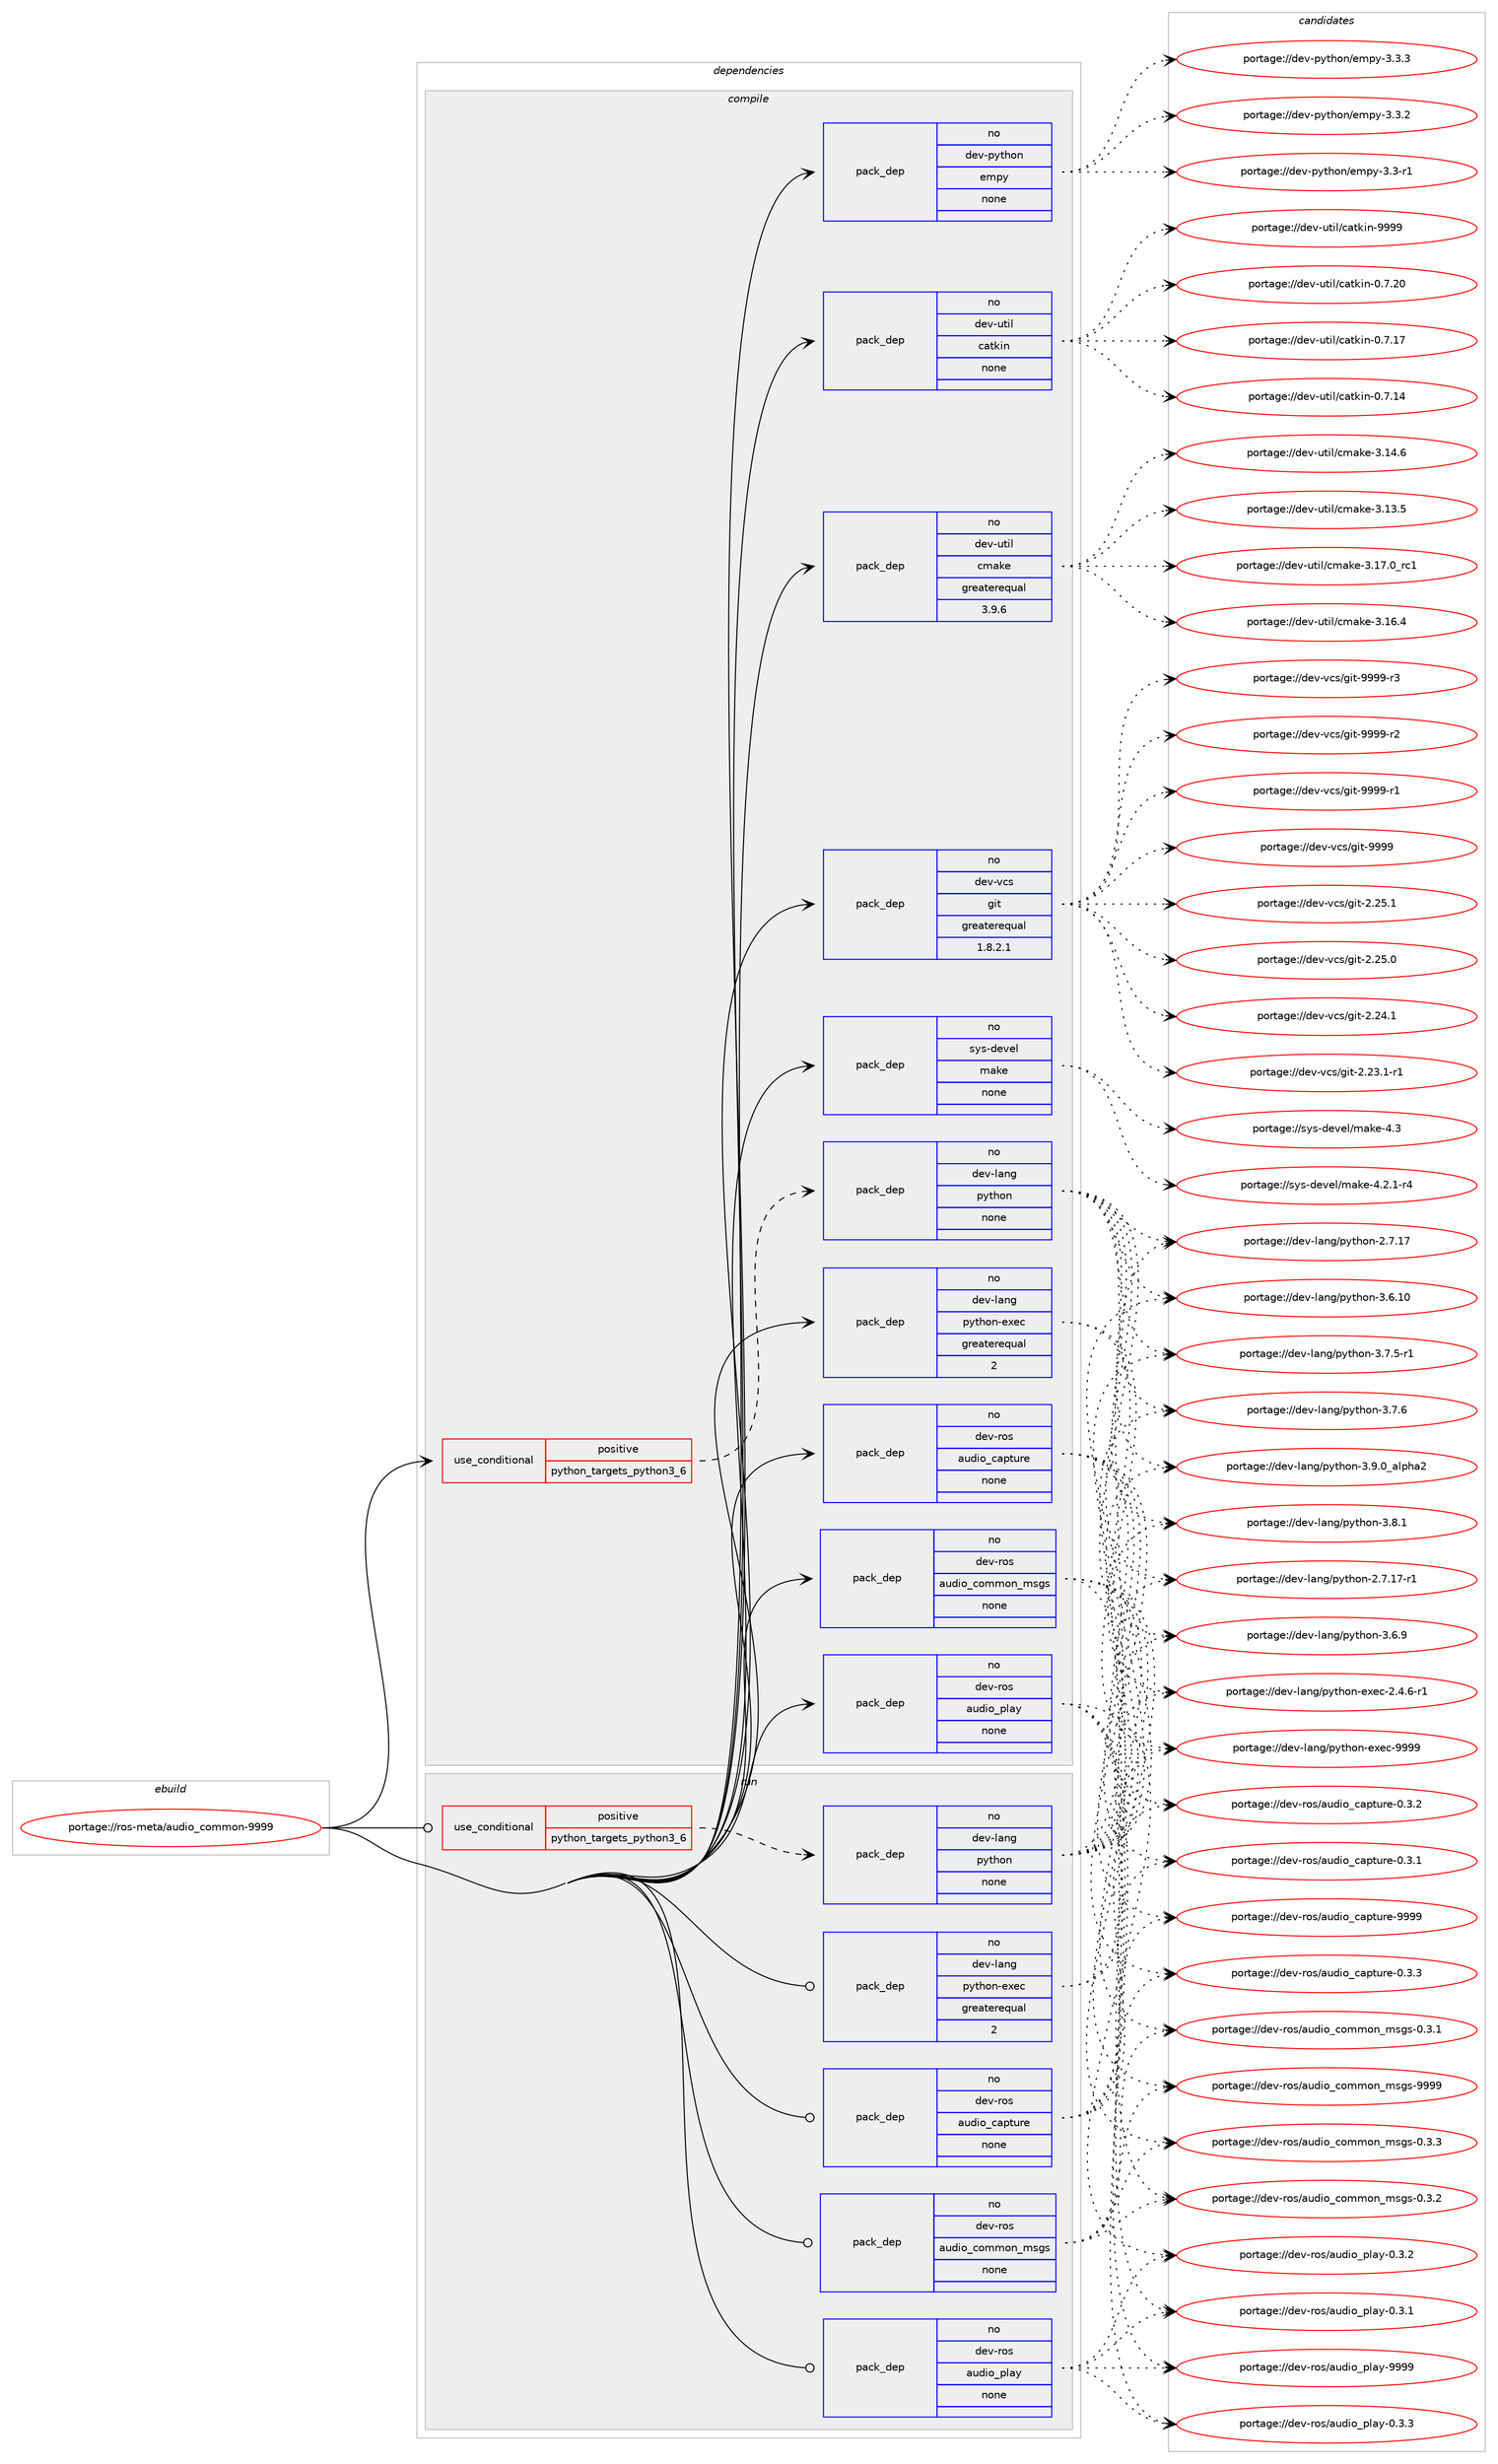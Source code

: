 digraph prolog {

# *************
# Graph options
# *************

newrank=true;
concentrate=true;
compound=true;
graph [rankdir=LR,fontname=Helvetica,fontsize=10,ranksep=1.5];#, ranksep=2.5, nodesep=0.2];
edge  [arrowhead=vee];
node  [fontname=Helvetica,fontsize=10];

# **********
# The ebuild
# **********

subgraph cluster_leftcol {
color=gray;
rank=same;
label=<<i>ebuild</i>>;
id [label="portage://ros-meta/audio_common-9999", color=red, width=4, href="../ros-meta/audio_common-9999.svg"];
}

# ****************
# The dependencies
# ****************

subgraph cluster_midcol {
color=gray;
label=<<i>dependencies</i>>;
subgraph cluster_compile {
fillcolor="#eeeeee";
style=filled;
label=<<i>compile</i>>;
subgraph cond20579 {
dependency104976 [label=<<TABLE BORDER="0" CELLBORDER="1" CELLSPACING="0" CELLPADDING="4"><TR><TD ROWSPAN="3" CELLPADDING="10">use_conditional</TD></TR><TR><TD>positive</TD></TR><TR><TD>python_targets_python3_6</TD></TR></TABLE>>, shape=none, color=red];
subgraph pack82631 {
dependency104977 [label=<<TABLE BORDER="0" CELLBORDER="1" CELLSPACING="0" CELLPADDING="4" WIDTH="220"><TR><TD ROWSPAN="6" CELLPADDING="30">pack_dep</TD></TR><TR><TD WIDTH="110">no</TD></TR><TR><TD>dev-lang</TD></TR><TR><TD>python</TD></TR><TR><TD>none</TD></TR><TR><TD></TD></TR></TABLE>>, shape=none, color=blue];
}
dependency104976:e -> dependency104977:w [weight=20,style="dashed",arrowhead="vee"];
}
id:e -> dependency104976:w [weight=20,style="solid",arrowhead="vee"];
subgraph pack82632 {
dependency104978 [label=<<TABLE BORDER="0" CELLBORDER="1" CELLSPACING="0" CELLPADDING="4" WIDTH="220"><TR><TD ROWSPAN="6" CELLPADDING="30">pack_dep</TD></TR><TR><TD WIDTH="110">no</TD></TR><TR><TD>dev-lang</TD></TR><TR><TD>python-exec</TD></TR><TR><TD>greaterequal</TD></TR><TR><TD>2</TD></TR></TABLE>>, shape=none, color=blue];
}
id:e -> dependency104978:w [weight=20,style="solid",arrowhead="vee"];
subgraph pack82633 {
dependency104979 [label=<<TABLE BORDER="0" CELLBORDER="1" CELLSPACING="0" CELLPADDING="4" WIDTH="220"><TR><TD ROWSPAN="6" CELLPADDING="30">pack_dep</TD></TR><TR><TD WIDTH="110">no</TD></TR><TR><TD>dev-python</TD></TR><TR><TD>empy</TD></TR><TR><TD>none</TD></TR><TR><TD></TD></TR></TABLE>>, shape=none, color=blue];
}
id:e -> dependency104979:w [weight=20,style="solid",arrowhead="vee"];
subgraph pack82634 {
dependency104980 [label=<<TABLE BORDER="0" CELLBORDER="1" CELLSPACING="0" CELLPADDING="4" WIDTH="220"><TR><TD ROWSPAN="6" CELLPADDING="30">pack_dep</TD></TR><TR><TD WIDTH="110">no</TD></TR><TR><TD>dev-ros</TD></TR><TR><TD>audio_capture</TD></TR><TR><TD>none</TD></TR><TR><TD></TD></TR></TABLE>>, shape=none, color=blue];
}
id:e -> dependency104980:w [weight=20,style="solid",arrowhead="vee"];
subgraph pack82635 {
dependency104981 [label=<<TABLE BORDER="0" CELLBORDER="1" CELLSPACING="0" CELLPADDING="4" WIDTH="220"><TR><TD ROWSPAN="6" CELLPADDING="30">pack_dep</TD></TR><TR><TD WIDTH="110">no</TD></TR><TR><TD>dev-ros</TD></TR><TR><TD>audio_common_msgs</TD></TR><TR><TD>none</TD></TR><TR><TD></TD></TR></TABLE>>, shape=none, color=blue];
}
id:e -> dependency104981:w [weight=20,style="solid",arrowhead="vee"];
subgraph pack82636 {
dependency104982 [label=<<TABLE BORDER="0" CELLBORDER="1" CELLSPACING="0" CELLPADDING="4" WIDTH="220"><TR><TD ROWSPAN="6" CELLPADDING="30">pack_dep</TD></TR><TR><TD WIDTH="110">no</TD></TR><TR><TD>dev-ros</TD></TR><TR><TD>audio_play</TD></TR><TR><TD>none</TD></TR><TR><TD></TD></TR></TABLE>>, shape=none, color=blue];
}
id:e -> dependency104982:w [weight=20,style="solid",arrowhead="vee"];
subgraph pack82637 {
dependency104983 [label=<<TABLE BORDER="0" CELLBORDER="1" CELLSPACING="0" CELLPADDING="4" WIDTH="220"><TR><TD ROWSPAN="6" CELLPADDING="30">pack_dep</TD></TR><TR><TD WIDTH="110">no</TD></TR><TR><TD>dev-util</TD></TR><TR><TD>catkin</TD></TR><TR><TD>none</TD></TR><TR><TD></TD></TR></TABLE>>, shape=none, color=blue];
}
id:e -> dependency104983:w [weight=20,style="solid",arrowhead="vee"];
subgraph pack82638 {
dependency104984 [label=<<TABLE BORDER="0" CELLBORDER="1" CELLSPACING="0" CELLPADDING="4" WIDTH="220"><TR><TD ROWSPAN="6" CELLPADDING="30">pack_dep</TD></TR><TR><TD WIDTH="110">no</TD></TR><TR><TD>dev-util</TD></TR><TR><TD>cmake</TD></TR><TR><TD>greaterequal</TD></TR><TR><TD>3.9.6</TD></TR></TABLE>>, shape=none, color=blue];
}
id:e -> dependency104984:w [weight=20,style="solid",arrowhead="vee"];
subgraph pack82639 {
dependency104985 [label=<<TABLE BORDER="0" CELLBORDER="1" CELLSPACING="0" CELLPADDING="4" WIDTH="220"><TR><TD ROWSPAN="6" CELLPADDING="30">pack_dep</TD></TR><TR><TD WIDTH="110">no</TD></TR><TR><TD>dev-vcs</TD></TR><TR><TD>git</TD></TR><TR><TD>greaterequal</TD></TR><TR><TD>1.8.2.1</TD></TR></TABLE>>, shape=none, color=blue];
}
id:e -> dependency104985:w [weight=20,style="solid",arrowhead="vee"];
subgraph pack82640 {
dependency104986 [label=<<TABLE BORDER="0" CELLBORDER="1" CELLSPACING="0" CELLPADDING="4" WIDTH="220"><TR><TD ROWSPAN="6" CELLPADDING="30">pack_dep</TD></TR><TR><TD WIDTH="110">no</TD></TR><TR><TD>sys-devel</TD></TR><TR><TD>make</TD></TR><TR><TD>none</TD></TR><TR><TD></TD></TR></TABLE>>, shape=none, color=blue];
}
id:e -> dependency104986:w [weight=20,style="solid",arrowhead="vee"];
}
subgraph cluster_compileandrun {
fillcolor="#eeeeee";
style=filled;
label=<<i>compile and run</i>>;
}
subgraph cluster_run {
fillcolor="#eeeeee";
style=filled;
label=<<i>run</i>>;
subgraph cond20580 {
dependency104987 [label=<<TABLE BORDER="0" CELLBORDER="1" CELLSPACING="0" CELLPADDING="4"><TR><TD ROWSPAN="3" CELLPADDING="10">use_conditional</TD></TR><TR><TD>positive</TD></TR><TR><TD>python_targets_python3_6</TD></TR></TABLE>>, shape=none, color=red];
subgraph pack82641 {
dependency104988 [label=<<TABLE BORDER="0" CELLBORDER="1" CELLSPACING="0" CELLPADDING="4" WIDTH="220"><TR><TD ROWSPAN="6" CELLPADDING="30">pack_dep</TD></TR><TR><TD WIDTH="110">no</TD></TR><TR><TD>dev-lang</TD></TR><TR><TD>python</TD></TR><TR><TD>none</TD></TR><TR><TD></TD></TR></TABLE>>, shape=none, color=blue];
}
dependency104987:e -> dependency104988:w [weight=20,style="dashed",arrowhead="vee"];
}
id:e -> dependency104987:w [weight=20,style="solid",arrowhead="odot"];
subgraph pack82642 {
dependency104989 [label=<<TABLE BORDER="0" CELLBORDER="1" CELLSPACING="0" CELLPADDING="4" WIDTH="220"><TR><TD ROWSPAN="6" CELLPADDING="30">pack_dep</TD></TR><TR><TD WIDTH="110">no</TD></TR><TR><TD>dev-lang</TD></TR><TR><TD>python-exec</TD></TR><TR><TD>greaterequal</TD></TR><TR><TD>2</TD></TR></TABLE>>, shape=none, color=blue];
}
id:e -> dependency104989:w [weight=20,style="solid",arrowhead="odot"];
subgraph pack82643 {
dependency104990 [label=<<TABLE BORDER="0" CELLBORDER="1" CELLSPACING="0" CELLPADDING="4" WIDTH="220"><TR><TD ROWSPAN="6" CELLPADDING="30">pack_dep</TD></TR><TR><TD WIDTH="110">no</TD></TR><TR><TD>dev-ros</TD></TR><TR><TD>audio_capture</TD></TR><TR><TD>none</TD></TR><TR><TD></TD></TR></TABLE>>, shape=none, color=blue];
}
id:e -> dependency104990:w [weight=20,style="solid",arrowhead="odot"];
subgraph pack82644 {
dependency104991 [label=<<TABLE BORDER="0" CELLBORDER="1" CELLSPACING="0" CELLPADDING="4" WIDTH="220"><TR><TD ROWSPAN="6" CELLPADDING="30">pack_dep</TD></TR><TR><TD WIDTH="110">no</TD></TR><TR><TD>dev-ros</TD></TR><TR><TD>audio_common_msgs</TD></TR><TR><TD>none</TD></TR><TR><TD></TD></TR></TABLE>>, shape=none, color=blue];
}
id:e -> dependency104991:w [weight=20,style="solid",arrowhead="odot"];
subgraph pack82645 {
dependency104992 [label=<<TABLE BORDER="0" CELLBORDER="1" CELLSPACING="0" CELLPADDING="4" WIDTH="220"><TR><TD ROWSPAN="6" CELLPADDING="30">pack_dep</TD></TR><TR><TD WIDTH="110">no</TD></TR><TR><TD>dev-ros</TD></TR><TR><TD>audio_play</TD></TR><TR><TD>none</TD></TR><TR><TD></TD></TR></TABLE>>, shape=none, color=blue];
}
id:e -> dependency104992:w [weight=20,style="solid",arrowhead="odot"];
}
}

# **************
# The candidates
# **************

subgraph cluster_choices {
rank=same;
color=gray;
label=<<i>candidates</i>>;

subgraph choice82631 {
color=black;
nodesep=1;
choice10010111845108971101034711212111610411111045514657464895971081121049750 [label="portage://dev-lang/python-3.9.0_alpha2", color=red, width=4,href="../dev-lang/python-3.9.0_alpha2.svg"];
choice100101118451089711010347112121116104111110455146564649 [label="portage://dev-lang/python-3.8.1", color=red, width=4,href="../dev-lang/python-3.8.1.svg"];
choice100101118451089711010347112121116104111110455146554654 [label="portage://dev-lang/python-3.7.6", color=red, width=4,href="../dev-lang/python-3.7.6.svg"];
choice1001011184510897110103471121211161041111104551465546534511449 [label="portage://dev-lang/python-3.7.5-r1", color=red, width=4,href="../dev-lang/python-3.7.5-r1.svg"];
choice100101118451089711010347112121116104111110455146544657 [label="portage://dev-lang/python-3.6.9", color=red, width=4,href="../dev-lang/python-3.6.9.svg"];
choice10010111845108971101034711212111610411111045514654464948 [label="portage://dev-lang/python-3.6.10", color=red, width=4,href="../dev-lang/python-3.6.10.svg"];
choice100101118451089711010347112121116104111110455046554649554511449 [label="portage://dev-lang/python-2.7.17-r1", color=red, width=4,href="../dev-lang/python-2.7.17-r1.svg"];
choice10010111845108971101034711212111610411111045504655464955 [label="portage://dev-lang/python-2.7.17", color=red, width=4,href="../dev-lang/python-2.7.17.svg"];
dependency104977:e -> choice10010111845108971101034711212111610411111045514657464895971081121049750:w [style=dotted,weight="100"];
dependency104977:e -> choice100101118451089711010347112121116104111110455146564649:w [style=dotted,weight="100"];
dependency104977:e -> choice100101118451089711010347112121116104111110455146554654:w [style=dotted,weight="100"];
dependency104977:e -> choice1001011184510897110103471121211161041111104551465546534511449:w [style=dotted,weight="100"];
dependency104977:e -> choice100101118451089711010347112121116104111110455146544657:w [style=dotted,weight="100"];
dependency104977:e -> choice10010111845108971101034711212111610411111045514654464948:w [style=dotted,weight="100"];
dependency104977:e -> choice100101118451089711010347112121116104111110455046554649554511449:w [style=dotted,weight="100"];
dependency104977:e -> choice10010111845108971101034711212111610411111045504655464955:w [style=dotted,weight="100"];
}
subgraph choice82632 {
color=black;
nodesep=1;
choice10010111845108971101034711212111610411111045101120101994557575757 [label="portage://dev-lang/python-exec-9999", color=red, width=4,href="../dev-lang/python-exec-9999.svg"];
choice10010111845108971101034711212111610411111045101120101994550465246544511449 [label="portage://dev-lang/python-exec-2.4.6-r1", color=red, width=4,href="../dev-lang/python-exec-2.4.6-r1.svg"];
dependency104978:e -> choice10010111845108971101034711212111610411111045101120101994557575757:w [style=dotted,weight="100"];
dependency104978:e -> choice10010111845108971101034711212111610411111045101120101994550465246544511449:w [style=dotted,weight="100"];
}
subgraph choice82633 {
color=black;
nodesep=1;
choice1001011184511212111610411111047101109112121455146514651 [label="portage://dev-python/empy-3.3.3", color=red, width=4,href="../dev-python/empy-3.3.3.svg"];
choice1001011184511212111610411111047101109112121455146514650 [label="portage://dev-python/empy-3.3.2", color=red, width=4,href="../dev-python/empy-3.3.2.svg"];
choice1001011184511212111610411111047101109112121455146514511449 [label="portage://dev-python/empy-3.3-r1", color=red, width=4,href="../dev-python/empy-3.3-r1.svg"];
dependency104979:e -> choice1001011184511212111610411111047101109112121455146514651:w [style=dotted,weight="100"];
dependency104979:e -> choice1001011184511212111610411111047101109112121455146514650:w [style=dotted,weight="100"];
dependency104979:e -> choice1001011184511212111610411111047101109112121455146514511449:w [style=dotted,weight="100"];
}
subgraph choice82634 {
color=black;
nodesep=1;
choice1001011184511411111547971171001051119599971121161171141014557575757 [label="portage://dev-ros/audio_capture-9999", color=red, width=4,href="../dev-ros/audio_capture-9999.svg"];
choice100101118451141111154797117100105111959997112116117114101454846514651 [label="portage://dev-ros/audio_capture-0.3.3", color=red, width=4,href="../dev-ros/audio_capture-0.3.3.svg"];
choice100101118451141111154797117100105111959997112116117114101454846514650 [label="portage://dev-ros/audio_capture-0.3.2", color=red, width=4,href="../dev-ros/audio_capture-0.3.2.svg"];
choice100101118451141111154797117100105111959997112116117114101454846514649 [label="portage://dev-ros/audio_capture-0.3.1", color=red, width=4,href="../dev-ros/audio_capture-0.3.1.svg"];
dependency104980:e -> choice1001011184511411111547971171001051119599971121161171141014557575757:w [style=dotted,weight="100"];
dependency104980:e -> choice100101118451141111154797117100105111959997112116117114101454846514651:w [style=dotted,weight="100"];
dependency104980:e -> choice100101118451141111154797117100105111959997112116117114101454846514650:w [style=dotted,weight="100"];
dependency104980:e -> choice100101118451141111154797117100105111959997112116117114101454846514649:w [style=dotted,weight="100"];
}
subgraph choice82635 {
color=black;
nodesep=1;
choice1001011184511411111547971171001051119599111109109111110951091151031154557575757 [label="portage://dev-ros/audio_common_msgs-9999", color=red, width=4,href="../dev-ros/audio_common_msgs-9999.svg"];
choice100101118451141111154797117100105111959911110910911111095109115103115454846514651 [label="portage://dev-ros/audio_common_msgs-0.3.3", color=red, width=4,href="../dev-ros/audio_common_msgs-0.3.3.svg"];
choice100101118451141111154797117100105111959911110910911111095109115103115454846514650 [label="portage://dev-ros/audio_common_msgs-0.3.2", color=red, width=4,href="../dev-ros/audio_common_msgs-0.3.2.svg"];
choice100101118451141111154797117100105111959911110910911111095109115103115454846514649 [label="portage://dev-ros/audio_common_msgs-0.3.1", color=red, width=4,href="../dev-ros/audio_common_msgs-0.3.1.svg"];
dependency104981:e -> choice1001011184511411111547971171001051119599111109109111110951091151031154557575757:w [style=dotted,weight="100"];
dependency104981:e -> choice100101118451141111154797117100105111959911110910911111095109115103115454846514651:w [style=dotted,weight="100"];
dependency104981:e -> choice100101118451141111154797117100105111959911110910911111095109115103115454846514650:w [style=dotted,weight="100"];
dependency104981:e -> choice100101118451141111154797117100105111959911110910911111095109115103115454846514649:w [style=dotted,weight="100"];
}
subgraph choice82636 {
color=black;
nodesep=1;
choice10010111845114111115479711710010511195112108971214557575757 [label="portage://dev-ros/audio_play-9999", color=red, width=4,href="../dev-ros/audio_play-9999.svg"];
choice1001011184511411111547971171001051119511210897121454846514651 [label="portage://dev-ros/audio_play-0.3.3", color=red, width=4,href="../dev-ros/audio_play-0.3.3.svg"];
choice1001011184511411111547971171001051119511210897121454846514650 [label="portage://dev-ros/audio_play-0.3.2", color=red, width=4,href="../dev-ros/audio_play-0.3.2.svg"];
choice1001011184511411111547971171001051119511210897121454846514649 [label="portage://dev-ros/audio_play-0.3.1", color=red, width=4,href="../dev-ros/audio_play-0.3.1.svg"];
dependency104982:e -> choice10010111845114111115479711710010511195112108971214557575757:w [style=dotted,weight="100"];
dependency104982:e -> choice1001011184511411111547971171001051119511210897121454846514651:w [style=dotted,weight="100"];
dependency104982:e -> choice1001011184511411111547971171001051119511210897121454846514650:w [style=dotted,weight="100"];
dependency104982:e -> choice1001011184511411111547971171001051119511210897121454846514649:w [style=dotted,weight="100"];
}
subgraph choice82637 {
color=black;
nodesep=1;
choice100101118451171161051084799971161071051104557575757 [label="portage://dev-util/catkin-9999", color=red, width=4,href="../dev-util/catkin-9999.svg"];
choice1001011184511711610510847999711610710511045484655465048 [label="portage://dev-util/catkin-0.7.20", color=red, width=4,href="../dev-util/catkin-0.7.20.svg"];
choice1001011184511711610510847999711610710511045484655464955 [label="portage://dev-util/catkin-0.7.17", color=red, width=4,href="../dev-util/catkin-0.7.17.svg"];
choice1001011184511711610510847999711610710511045484655464952 [label="portage://dev-util/catkin-0.7.14", color=red, width=4,href="../dev-util/catkin-0.7.14.svg"];
dependency104983:e -> choice100101118451171161051084799971161071051104557575757:w [style=dotted,weight="100"];
dependency104983:e -> choice1001011184511711610510847999711610710511045484655465048:w [style=dotted,weight="100"];
dependency104983:e -> choice1001011184511711610510847999711610710511045484655464955:w [style=dotted,weight="100"];
dependency104983:e -> choice1001011184511711610510847999711610710511045484655464952:w [style=dotted,weight="100"];
}
subgraph choice82638 {
color=black;
nodesep=1;
choice1001011184511711610510847991099710710145514649554648951149949 [label="portage://dev-util/cmake-3.17.0_rc1", color=red, width=4,href="../dev-util/cmake-3.17.0_rc1.svg"];
choice1001011184511711610510847991099710710145514649544652 [label="portage://dev-util/cmake-3.16.4", color=red, width=4,href="../dev-util/cmake-3.16.4.svg"];
choice1001011184511711610510847991099710710145514649524654 [label="portage://dev-util/cmake-3.14.6", color=red, width=4,href="../dev-util/cmake-3.14.6.svg"];
choice1001011184511711610510847991099710710145514649514653 [label="portage://dev-util/cmake-3.13.5", color=red, width=4,href="../dev-util/cmake-3.13.5.svg"];
dependency104984:e -> choice1001011184511711610510847991099710710145514649554648951149949:w [style=dotted,weight="100"];
dependency104984:e -> choice1001011184511711610510847991099710710145514649544652:w [style=dotted,weight="100"];
dependency104984:e -> choice1001011184511711610510847991099710710145514649524654:w [style=dotted,weight="100"];
dependency104984:e -> choice1001011184511711610510847991099710710145514649514653:w [style=dotted,weight="100"];
}
subgraph choice82639 {
color=black;
nodesep=1;
choice10010111845118991154710310511645575757574511451 [label="portage://dev-vcs/git-9999-r3", color=red, width=4,href="../dev-vcs/git-9999-r3.svg"];
choice10010111845118991154710310511645575757574511450 [label="portage://dev-vcs/git-9999-r2", color=red, width=4,href="../dev-vcs/git-9999-r2.svg"];
choice10010111845118991154710310511645575757574511449 [label="portage://dev-vcs/git-9999-r1", color=red, width=4,href="../dev-vcs/git-9999-r1.svg"];
choice1001011184511899115471031051164557575757 [label="portage://dev-vcs/git-9999", color=red, width=4,href="../dev-vcs/git-9999.svg"];
choice10010111845118991154710310511645504650534649 [label="portage://dev-vcs/git-2.25.1", color=red, width=4,href="../dev-vcs/git-2.25.1.svg"];
choice10010111845118991154710310511645504650534648 [label="portage://dev-vcs/git-2.25.0", color=red, width=4,href="../dev-vcs/git-2.25.0.svg"];
choice10010111845118991154710310511645504650524649 [label="portage://dev-vcs/git-2.24.1", color=red, width=4,href="../dev-vcs/git-2.24.1.svg"];
choice100101118451189911547103105116455046505146494511449 [label="portage://dev-vcs/git-2.23.1-r1", color=red, width=4,href="../dev-vcs/git-2.23.1-r1.svg"];
dependency104985:e -> choice10010111845118991154710310511645575757574511451:w [style=dotted,weight="100"];
dependency104985:e -> choice10010111845118991154710310511645575757574511450:w [style=dotted,weight="100"];
dependency104985:e -> choice10010111845118991154710310511645575757574511449:w [style=dotted,weight="100"];
dependency104985:e -> choice1001011184511899115471031051164557575757:w [style=dotted,weight="100"];
dependency104985:e -> choice10010111845118991154710310511645504650534649:w [style=dotted,weight="100"];
dependency104985:e -> choice10010111845118991154710310511645504650534648:w [style=dotted,weight="100"];
dependency104985:e -> choice10010111845118991154710310511645504650524649:w [style=dotted,weight="100"];
dependency104985:e -> choice100101118451189911547103105116455046505146494511449:w [style=dotted,weight="100"];
}
subgraph choice82640 {
color=black;
nodesep=1;
choice11512111545100101118101108471099710710145524651 [label="portage://sys-devel/make-4.3", color=red, width=4,href="../sys-devel/make-4.3.svg"];
choice1151211154510010111810110847109971071014552465046494511452 [label="portage://sys-devel/make-4.2.1-r4", color=red, width=4,href="../sys-devel/make-4.2.1-r4.svg"];
dependency104986:e -> choice11512111545100101118101108471099710710145524651:w [style=dotted,weight="100"];
dependency104986:e -> choice1151211154510010111810110847109971071014552465046494511452:w [style=dotted,weight="100"];
}
subgraph choice82641 {
color=black;
nodesep=1;
choice10010111845108971101034711212111610411111045514657464895971081121049750 [label="portage://dev-lang/python-3.9.0_alpha2", color=red, width=4,href="../dev-lang/python-3.9.0_alpha2.svg"];
choice100101118451089711010347112121116104111110455146564649 [label="portage://dev-lang/python-3.8.1", color=red, width=4,href="../dev-lang/python-3.8.1.svg"];
choice100101118451089711010347112121116104111110455146554654 [label="portage://dev-lang/python-3.7.6", color=red, width=4,href="../dev-lang/python-3.7.6.svg"];
choice1001011184510897110103471121211161041111104551465546534511449 [label="portage://dev-lang/python-3.7.5-r1", color=red, width=4,href="../dev-lang/python-3.7.5-r1.svg"];
choice100101118451089711010347112121116104111110455146544657 [label="portage://dev-lang/python-3.6.9", color=red, width=4,href="../dev-lang/python-3.6.9.svg"];
choice10010111845108971101034711212111610411111045514654464948 [label="portage://dev-lang/python-3.6.10", color=red, width=4,href="../dev-lang/python-3.6.10.svg"];
choice100101118451089711010347112121116104111110455046554649554511449 [label="portage://dev-lang/python-2.7.17-r1", color=red, width=4,href="../dev-lang/python-2.7.17-r1.svg"];
choice10010111845108971101034711212111610411111045504655464955 [label="portage://dev-lang/python-2.7.17", color=red, width=4,href="../dev-lang/python-2.7.17.svg"];
dependency104988:e -> choice10010111845108971101034711212111610411111045514657464895971081121049750:w [style=dotted,weight="100"];
dependency104988:e -> choice100101118451089711010347112121116104111110455146564649:w [style=dotted,weight="100"];
dependency104988:e -> choice100101118451089711010347112121116104111110455146554654:w [style=dotted,weight="100"];
dependency104988:e -> choice1001011184510897110103471121211161041111104551465546534511449:w [style=dotted,weight="100"];
dependency104988:e -> choice100101118451089711010347112121116104111110455146544657:w [style=dotted,weight="100"];
dependency104988:e -> choice10010111845108971101034711212111610411111045514654464948:w [style=dotted,weight="100"];
dependency104988:e -> choice100101118451089711010347112121116104111110455046554649554511449:w [style=dotted,weight="100"];
dependency104988:e -> choice10010111845108971101034711212111610411111045504655464955:w [style=dotted,weight="100"];
}
subgraph choice82642 {
color=black;
nodesep=1;
choice10010111845108971101034711212111610411111045101120101994557575757 [label="portage://dev-lang/python-exec-9999", color=red, width=4,href="../dev-lang/python-exec-9999.svg"];
choice10010111845108971101034711212111610411111045101120101994550465246544511449 [label="portage://dev-lang/python-exec-2.4.6-r1", color=red, width=4,href="../dev-lang/python-exec-2.4.6-r1.svg"];
dependency104989:e -> choice10010111845108971101034711212111610411111045101120101994557575757:w [style=dotted,weight="100"];
dependency104989:e -> choice10010111845108971101034711212111610411111045101120101994550465246544511449:w [style=dotted,weight="100"];
}
subgraph choice82643 {
color=black;
nodesep=1;
choice1001011184511411111547971171001051119599971121161171141014557575757 [label="portage://dev-ros/audio_capture-9999", color=red, width=4,href="../dev-ros/audio_capture-9999.svg"];
choice100101118451141111154797117100105111959997112116117114101454846514651 [label="portage://dev-ros/audio_capture-0.3.3", color=red, width=4,href="../dev-ros/audio_capture-0.3.3.svg"];
choice100101118451141111154797117100105111959997112116117114101454846514650 [label="portage://dev-ros/audio_capture-0.3.2", color=red, width=4,href="../dev-ros/audio_capture-0.3.2.svg"];
choice100101118451141111154797117100105111959997112116117114101454846514649 [label="portage://dev-ros/audio_capture-0.3.1", color=red, width=4,href="../dev-ros/audio_capture-0.3.1.svg"];
dependency104990:e -> choice1001011184511411111547971171001051119599971121161171141014557575757:w [style=dotted,weight="100"];
dependency104990:e -> choice100101118451141111154797117100105111959997112116117114101454846514651:w [style=dotted,weight="100"];
dependency104990:e -> choice100101118451141111154797117100105111959997112116117114101454846514650:w [style=dotted,weight="100"];
dependency104990:e -> choice100101118451141111154797117100105111959997112116117114101454846514649:w [style=dotted,weight="100"];
}
subgraph choice82644 {
color=black;
nodesep=1;
choice1001011184511411111547971171001051119599111109109111110951091151031154557575757 [label="portage://dev-ros/audio_common_msgs-9999", color=red, width=4,href="../dev-ros/audio_common_msgs-9999.svg"];
choice100101118451141111154797117100105111959911110910911111095109115103115454846514651 [label="portage://dev-ros/audio_common_msgs-0.3.3", color=red, width=4,href="../dev-ros/audio_common_msgs-0.3.3.svg"];
choice100101118451141111154797117100105111959911110910911111095109115103115454846514650 [label="portage://dev-ros/audio_common_msgs-0.3.2", color=red, width=4,href="../dev-ros/audio_common_msgs-0.3.2.svg"];
choice100101118451141111154797117100105111959911110910911111095109115103115454846514649 [label="portage://dev-ros/audio_common_msgs-0.3.1", color=red, width=4,href="../dev-ros/audio_common_msgs-0.3.1.svg"];
dependency104991:e -> choice1001011184511411111547971171001051119599111109109111110951091151031154557575757:w [style=dotted,weight="100"];
dependency104991:e -> choice100101118451141111154797117100105111959911110910911111095109115103115454846514651:w [style=dotted,weight="100"];
dependency104991:e -> choice100101118451141111154797117100105111959911110910911111095109115103115454846514650:w [style=dotted,weight="100"];
dependency104991:e -> choice100101118451141111154797117100105111959911110910911111095109115103115454846514649:w [style=dotted,weight="100"];
}
subgraph choice82645 {
color=black;
nodesep=1;
choice10010111845114111115479711710010511195112108971214557575757 [label="portage://dev-ros/audio_play-9999", color=red, width=4,href="../dev-ros/audio_play-9999.svg"];
choice1001011184511411111547971171001051119511210897121454846514651 [label="portage://dev-ros/audio_play-0.3.3", color=red, width=4,href="../dev-ros/audio_play-0.3.3.svg"];
choice1001011184511411111547971171001051119511210897121454846514650 [label="portage://dev-ros/audio_play-0.3.2", color=red, width=4,href="../dev-ros/audio_play-0.3.2.svg"];
choice1001011184511411111547971171001051119511210897121454846514649 [label="portage://dev-ros/audio_play-0.3.1", color=red, width=4,href="../dev-ros/audio_play-0.3.1.svg"];
dependency104992:e -> choice10010111845114111115479711710010511195112108971214557575757:w [style=dotted,weight="100"];
dependency104992:e -> choice1001011184511411111547971171001051119511210897121454846514651:w [style=dotted,weight="100"];
dependency104992:e -> choice1001011184511411111547971171001051119511210897121454846514650:w [style=dotted,weight="100"];
dependency104992:e -> choice1001011184511411111547971171001051119511210897121454846514649:w [style=dotted,weight="100"];
}
}

}
